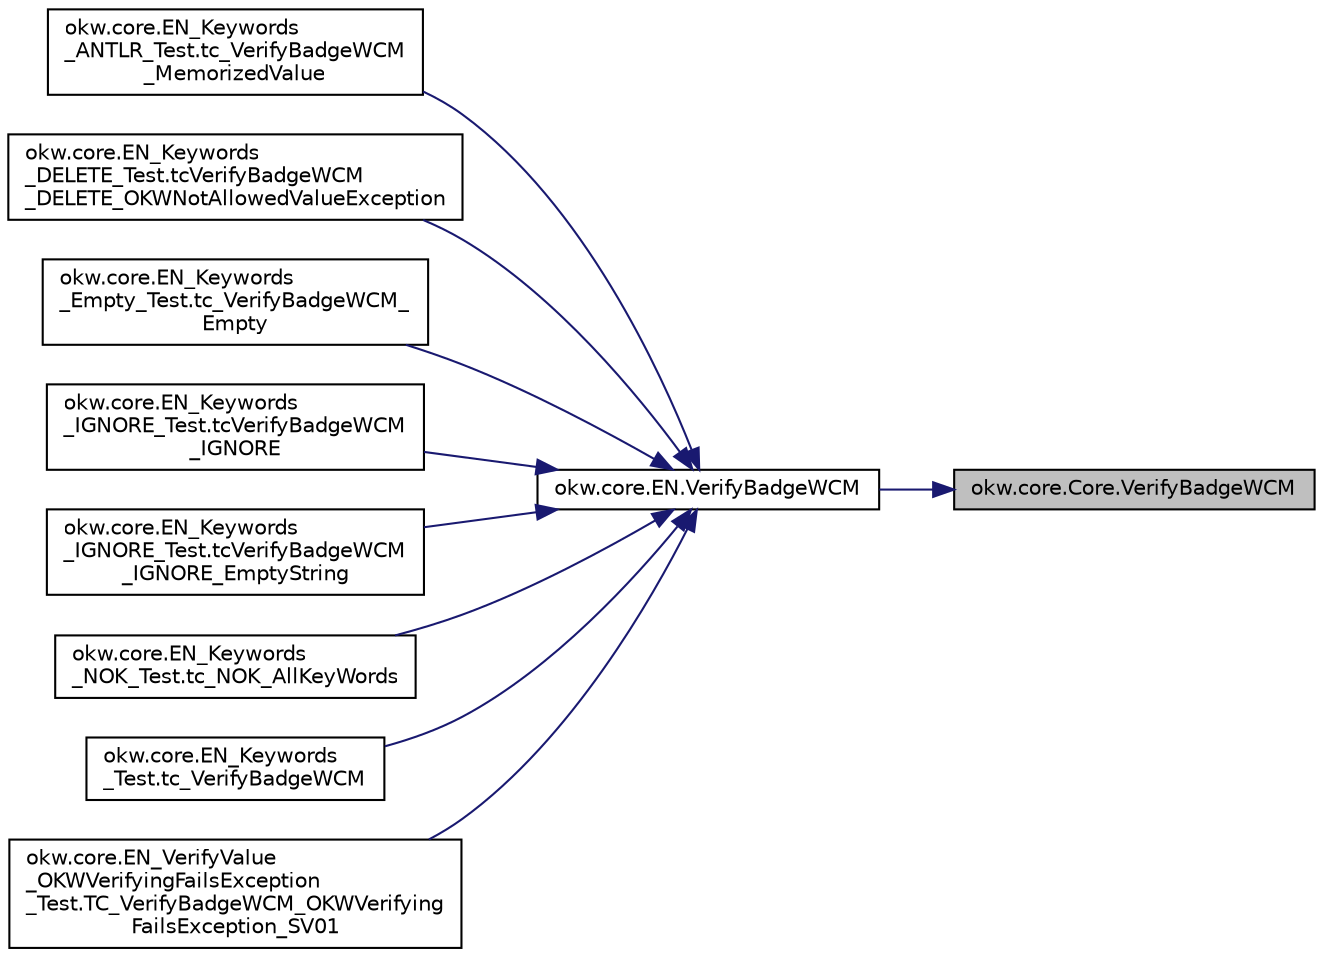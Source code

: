 digraph "okw.core.Core.VerifyBadgeWCM"
{
 // INTERACTIVE_SVG=YES
 // LATEX_PDF_SIZE
  edge [fontname="Helvetica",fontsize="10",labelfontname="Helvetica",labelfontsize="10"];
  node [fontname="Helvetica",fontsize="10",shape=record];
  rankdir="RL";
  Node3884 [label="okw.core.Core.VerifyBadgeWCM",height=0.2,width=0.4,color="black", fillcolor="grey75", style="filled", fontcolor="black",tooltip="Überprüft den Badge des Objektes ."];
  Node3884 -> Node3885 [dir="back",color="midnightblue",fontsize="10",style="solid",fontname="Helvetica"];
  Node3885 [label="okw.core.EN.VerifyBadgeWCM",height=0.2,width=0.4,color="black", fillcolor="white", style="filled",URL="$classokw_1_1core_1_1_e_n.html#a4dbc16f7a4df3e81e1570ecbfd39fe3c",tooltip="Überprüft den Badge des Objektes ."];
  Node3885 -> Node3886 [dir="back",color="midnightblue",fontsize="10",style="solid",fontname="Helvetica"];
  Node3886 [label="okw.core.EN_Keywords\l_ANTLR_Test.tc_VerifyBadgeWCM\l_MemorizedValue",height=0.2,width=0.4,color="black", fillcolor="white", style="filled",URL="$classokw_1_1core_1_1_e_n___keywords___a_n_t_l_r___test.html#a7d329edd842b7eca070338752f1058a3",tooltip=" "];
  Node3885 -> Node3887 [dir="back",color="midnightblue",fontsize="10",style="solid",fontname="Helvetica"];
  Node3887 [label="okw.core.EN_Keywords\l_DELETE_Test.tcVerifyBadgeWCM\l_DELETE_OKWNotAllowedValueException",height=0.2,width=0.4,color="black", fillcolor="white", style="filled",URL="$classokw_1_1core_1_1_e_n___keywords___d_e_l_e_t_e___test.html#aa182f596d7ca9c9c9d4363423d19542d",tooltip="Kurzbeschreibung."];
  Node3885 -> Node3888 [dir="back",color="midnightblue",fontsize="10",style="solid",fontname="Helvetica"];
  Node3888 [label="okw.core.EN_Keywords\l_Empty_Test.tc_VerifyBadgeWCM_\lEmpty",height=0.2,width=0.4,color="black", fillcolor="white", style="filled",URL="$classokw_1_1core_1_1_e_n___keywords___empty___test.html#ade9b2bfad59ad12113ab8474ce2b266e",tooltip="Prüft \"${EMPTY}\" für das Schlüsslewort VerifyBadge(string,string)"];
  Node3885 -> Node3889 [dir="back",color="midnightblue",fontsize="10",style="solid",fontname="Helvetica"];
  Node3889 [label="okw.core.EN_Keywords\l_IGNORE_Test.tcVerifyBadgeWCM\l_IGNORE",height=0.2,width=0.4,color="black", fillcolor="white", style="filled",URL="$classokw_1_1core_1_1_e_n___keywords___i_g_n_o_r_e___test.html#a466d6e699fc30ddf852e74e64206e1ed",tooltip=" "];
  Node3885 -> Node3890 [dir="back",color="midnightblue",fontsize="10",style="solid",fontname="Helvetica"];
  Node3890 [label="okw.core.EN_Keywords\l_IGNORE_Test.tcVerifyBadgeWCM\l_IGNORE_EmptyString",height=0.2,width=0.4,color="black", fillcolor="white", style="filled",URL="$classokw_1_1core_1_1_e_n___keywords___i_g_n_o_r_e___test.html#afccd4dfe7b8c1b69c2d96cd34b1c8bc0",tooltip=" "];
  Node3885 -> Node3891 [dir="back",color="midnightblue",fontsize="10",style="solid",fontname="Helvetica"];
  Node3891 [label="okw.core.EN_Keywords\l_NOK_Test.tc_NOK_AllKeyWords",height=0.2,width=0.4,color="black", fillcolor="white", style="filled",URL="$classokw_1_1core_1_1_e_n___keywords___n_o_k___test.html#a81a960a2341dfb0e27da7871291c84dc",tooltip="Prüft methoden aufruf für einen einfachen Click."];
  Node3885 -> Node3892 [dir="back",color="midnightblue",fontsize="10",style="solid",fontname="Helvetica"];
  Node3892 [label="okw.core.EN_Keywords\l_Test.tc_VerifyBadgeWCM",height=0.2,width=0.4,color="black", fillcolor="white", style="filled",URL="$classokw_1_1core_1_1_e_n___keywords___test.html#a89d0d7f1a85597637418744a760a1343",tooltip="\"Normaler\" Testfall für das Schlüsselwort EN.VerifyLabelWCM(String,String)."];
  Node3885 -> Node3893 [dir="back",color="midnightblue",fontsize="10",style="solid",fontname="Helvetica"];
  Node3893 [label="okw.core.EN_VerifyValue\l_OKWVerifyingFailsException\l_Test.TC_VerifyBadgeWCM_OKWVerifying\lFailsException_SV01",height=0.2,width=0.4,color="black", fillcolor="white", style="filled",URL="$classokw_1_1core_1_1_e_n___verify_value___o_k_w_verifying_fails_exception___test.html#ae69f203fd1e8596e90a541efc5f35923",tooltip="Test auf das fehlerwerfen von VerifyBadge."];
}
